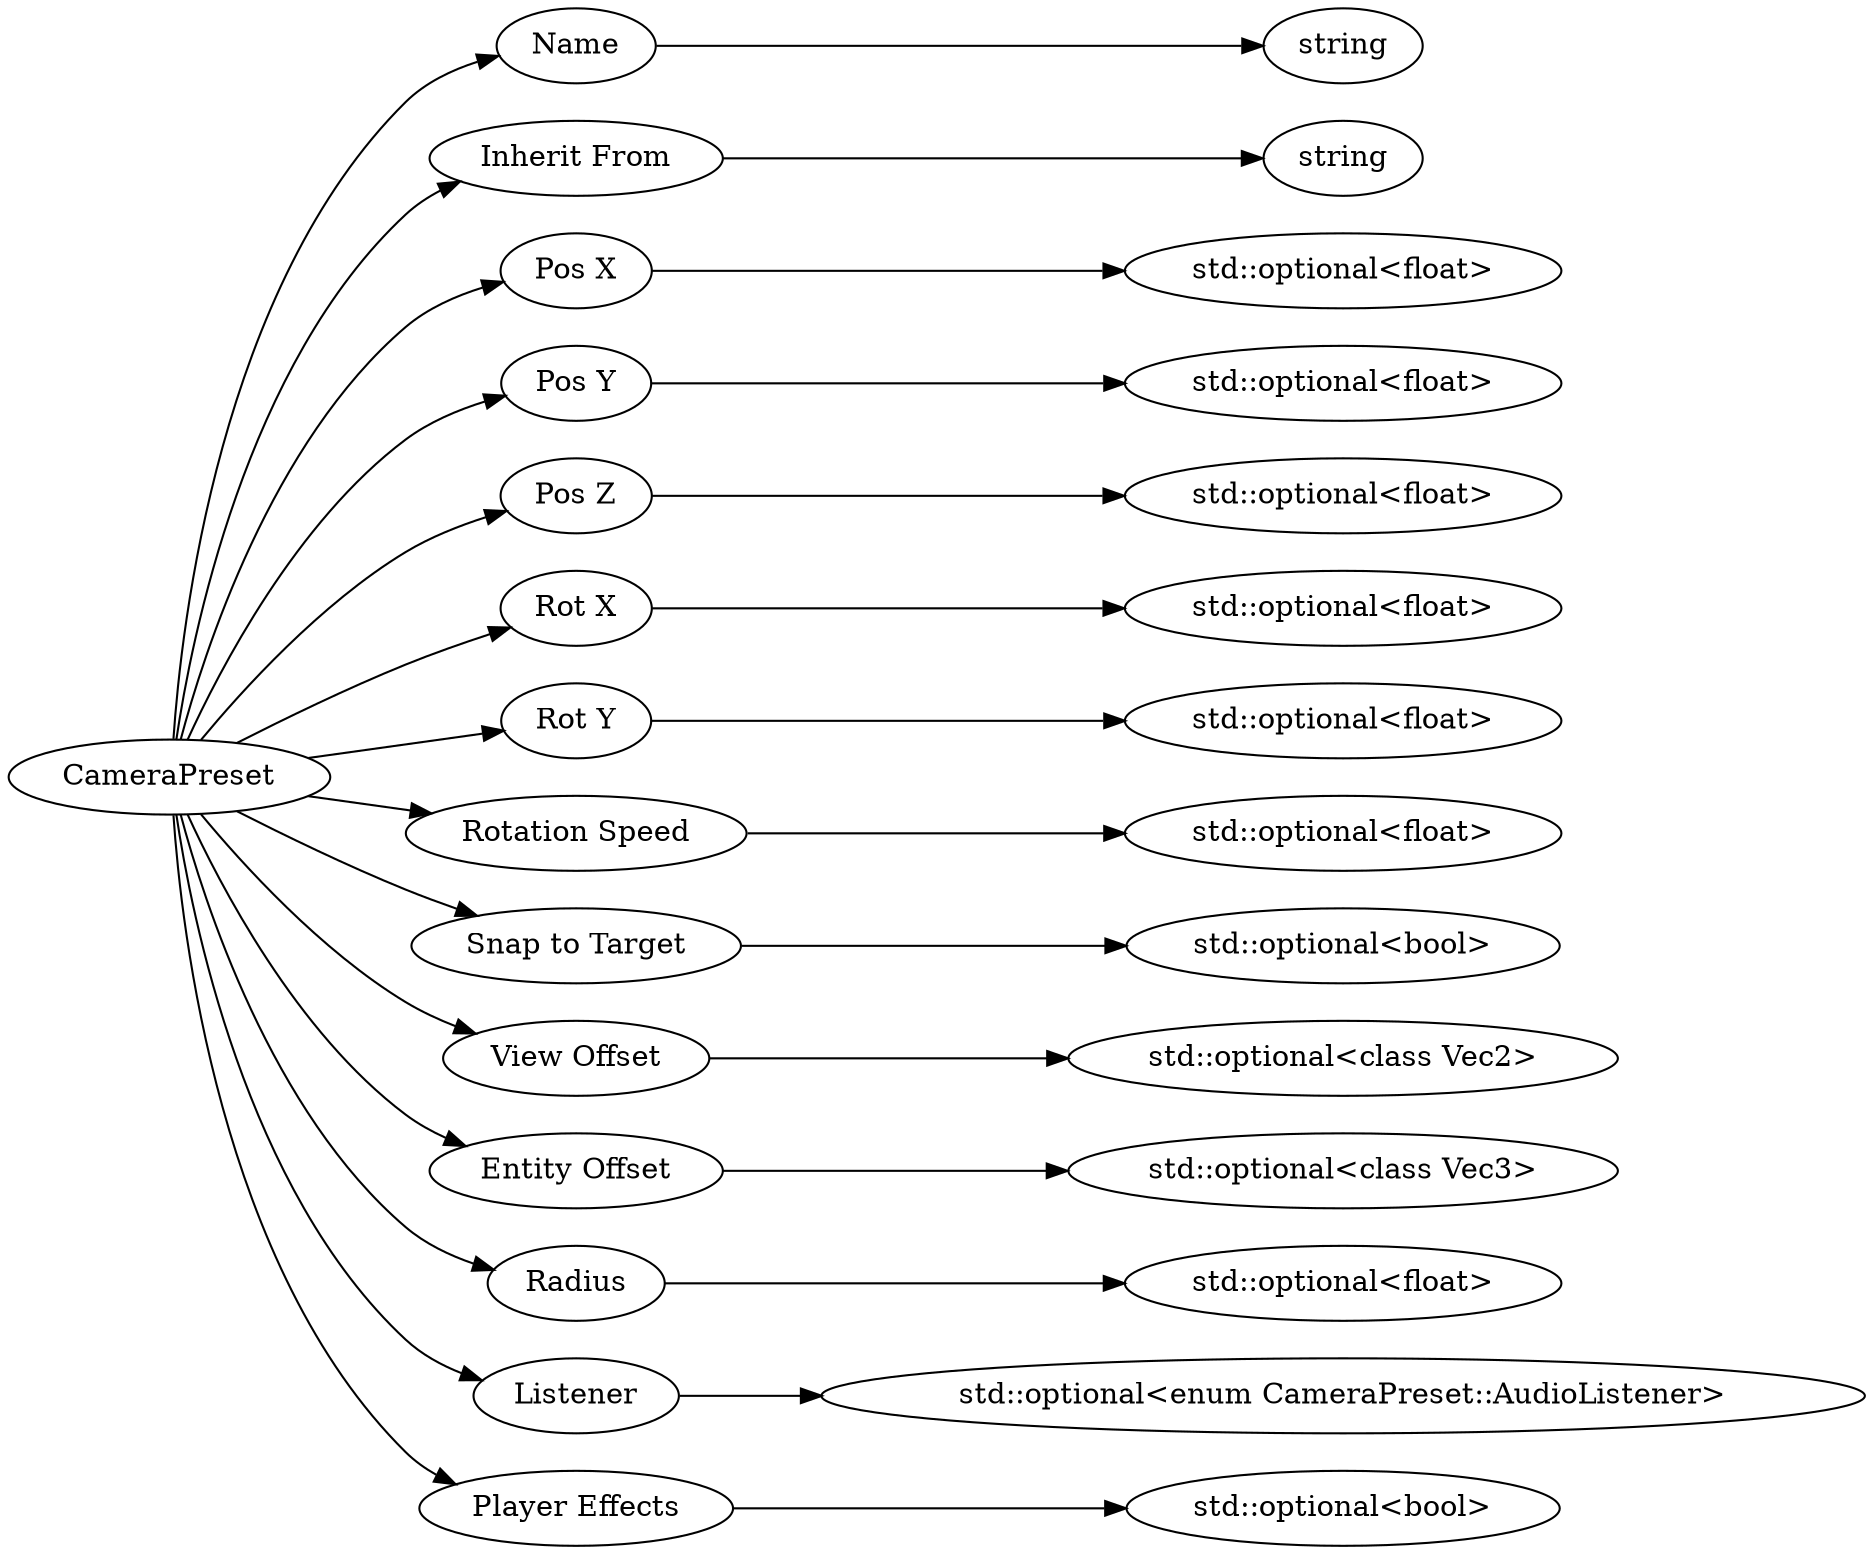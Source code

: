 digraph "CameraPreset" {
rankdir = LR
8
8 -> 9
9 -> 10
8 -> 11
11 -> 12
8 -> 13
13 -> 17
8 -> 18
18 -> 19
8 -> 20
20 -> 21
8 -> 22
22 -> 23
8 -> 24
24 -> 25
8 -> 26
26 -> 27
8 -> 28
28 -> 32
8 -> 33
33 -> 37
8 -> 38
38 -> 42
8 -> 43
43 -> 44
8 -> 45
45 -> 49
8 -> 50
50 -> 51

8 [label="CameraPreset",comment="name: \"CameraPreset\", typeName: \"\", id: 8, branchId: 0, recurseId: -1, attributes: 0, notes: \"\""];
9 [label="Name",comment="name: \"Name\", typeName: \"\", id: 9, branchId: 0, recurseId: -1, attributes: 0, notes: \"\""];
10 [label="string",comment="name: \"string\", typeName: \"\", id: 10, branchId: 0, recurseId: -1, attributes: 512, notes: \"\""];
11 [label="Inherit From",comment="name: \"Inherit From\", typeName: \"\", id: 11, branchId: 0, recurseId: -1, attributes: 0, notes: \"\""];
12 [label="string",comment="name: \"string\", typeName: \"\", id: 12, branchId: 0, recurseId: -1, attributes: 512, notes: \"\""];
13 [label="Pos X",comment="name: \"Pos X\", typeName: \"std::optional<float>\", id: 13, branchId: 0, recurseId: -1, attributes: 256, notes: \"\""];
17 [label="std::optional<float>",comment="name: \"std::optional<float>\", typeName: \"\", id: 17, branchId: 0, recurseId: -1, attributes: 512, notes: \"\""];
18 [label="Pos Y",comment="name: \"Pos Y\", typeName: \"std::optional<float>\", id: 18, branchId: 0, recurseId: -1, attributes: 256, notes: \"\""];
19 [label="std::optional<float>",comment="name: \"std::optional<float>\", typeName: \"\", id: 19, branchId: 0, recurseId: -1, attributes: 512, notes: \"\""];
20 [label="Pos Z",comment="name: \"Pos Z\", typeName: \"std::optional<float>\", id: 20, branchId: 0, recurseId: -1, attributes: 256, notes: \"\""];
21 [label="std::optional<float>",comment="name: \"std::optional<float>\", typeName: \"\", id: 21, branchId: 0, recurseId: -1, attributes: 512, notes: \"\""];
22 [label="Rot X",comment="name: \"Rot X\", typeName: \"std::optional<float>\", id: 22, branchId: 0, recurseId: -1, attributes: 256, notes: \"\""];
23 [label="std::optional<float>",comment="name: \"std::optional<float>\", typeName: \"\", id: 23, branchId: 0, recurseId: -1, attributes: 512, notes: \"\""];
24 [label="Rot Y",comment="name: \"Rot Y\", typeName: \"std::optional<float>\", id: 24, branchId: 0, recurseId: -1, attributes: 256, notes: \"\""];
25 [label="std::optional<float>",comment="name: \"std::optional<float>\", typeName: \"\", id: 25, branchId: 0, recurseId: -1, attributes: 512, notes: \"\""];
26 [label="Rotation Speed",comment="name: \"Rotation Speed\", typeName: \"std::optional<float>\", id: 26, branchId: 0, recurseId: -1, attributes: 256, notes: \"\""];
27 [label="std::optional<float>",comment="name: \"std::optional<float>\", typeName: \"\", id: 27, branchId: 0, recurseId: -1, attributes: 512, notes: \"\""];
28 [label="Snap to Target",comment="name: \"Snap to Target\", typeName: \"std::optional<bool>\", id: 28, branchId: 0, recurseId: -1, attributes: 256, notes: \"\""];
32 [label="std::optional<bool>",comment="name: \"std::optional<bool>\", typeName: \"\", id: 32, branchId: 0, recurseId: -1, attributes: 512, notes: \"\""];
33 [label="View Offset",comment="name: \"View Offset\", typeName: \"std::optional<class Vec2>\", id: 33, branchId: 0, recurseId: -1, attributes: 256, notes: \"\""];
37 [label="std::optional<class Vec2>",comment="name: \"std::optional<class Vec2>\", typeName: \"\", id: 37, branchId: 0, recurseId: -1, attributes: 512, notes: \"\""];
38 [label="Entity Offset",comment="name: \"Entity Offset\", typeName: \"std::optional<class Vec3>\", id: 38, branchId: 0, recurseId: -1, attributes: 256, notes: \"Changing the camera's pivot point from the center of the entity\""];
42 [label="std::optional<class Vec3>",comment="name: \"std::optional<class Vec3>\", typeName: \"\", id: 42, branchId: 0, recurseId: -1, attributes: 512, notes: \"\""];
43 [label="Radius",comment="name: \"Radius\", typeName: \"std::optional<float>\", id: 43, branchId: 0, recurseId: -1, attributes: 256, notes: \"\""];
44 [label="std::optional<float>",comment="name: \"std::optional<float>\", typeName: \"\", id: 44, branchId: 0, recurseId: -1, attributes: 512, notes: \"\""];
45 [label="Listener",comment="name: \"Listener\", typeName: \"std::optional<enum CameraPreset::AudioListener>\", id: 45, branchId: 0, recurseId: -1, attributes: 256, notes: \"\""];
49 [label="std::optional<enum CameraPreset::AudioListener>",comment="name: \"std::optional<enum CameraPreset::AudioListener>\", typeName: \"\", id: 49, branchId: 0, recurseId: -1, attributes: 512, notes: \"\""];
50 [label="Player Effects",comment="name: \"Player Effects\", typeName: \"std::optional<bool>\", id: 50, branchId: 0, recurseId: -1, attributes: 256, notes: \"\""];
51 [label="std::optional<bool>",comment="name: \"std::optional<bool>\", typeName: \"\", id: 51, branchId: 0, recurseId: -1, attributes: 512, notes: \"\""];
{ rank = max;10;12;17;19;21;23;25;27;32;37;42;44;49;51}

}
